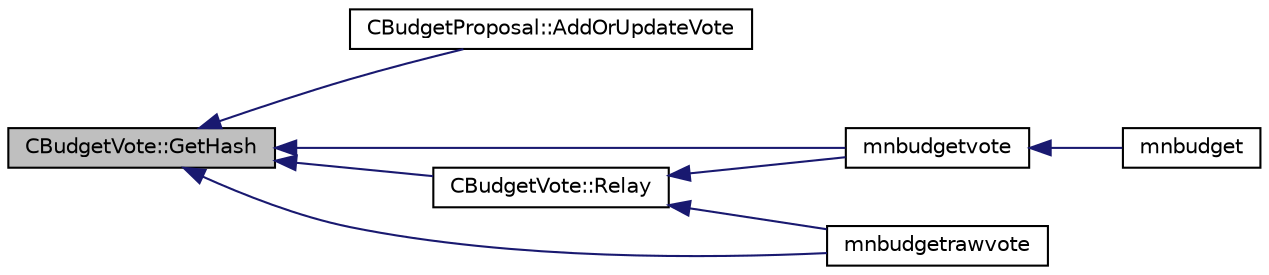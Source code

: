 digraph "CBudgetVote::GetHash"
{
  edge [fontname="Helvetica",fontsize="10",labelfontname="Helvetica",labelfontsize="10"];
  node [fontname="Helvetica",fontsize="10",shape=record];
  rankdir="LR";
  Node8 [label="CBudgetVote::GetHash",height=0.2,width=0.4,color="black", fillcolor="grey75", style="filled", fontcolor="black"];
  Node8 -> Node9 [dir="back",color="midnightblue",fontsize="10",style="solid",fontname="Helvetica"];
  Node9 [label="CBudgetProposal::AddOrUpdateVote",height=0.2,width=0.4,color="black", fillcolor="white", style="filled",URL="$class_c_budget_proposal.html#ad153df04aa541d0c06eb068d79d0cf96"];
  Node8 -> Node10 [dir="back",color="midnightblue",fontsize="10",style="solid",fontname="Helvetica"];
  Node10 [label="CBudgetVote::Relay",height=0.2,width=0.4,color="black", fillcolor="white", style="filled",URL="$class_c_budget_vote.html#a2c761ac435fa5a5da6ccbeb308350a8f"];
  Node10 -> Node11 [dir="back",color="midnightblue",fontsize="10",style="solid",fontname="Helvetica"];
  Node11 [label="mnbudgetvote",height=0.2,width=0.4,color="black", fillcolor="white", style="filled",URL="$rpcmasternode-budget_8cpp.html#a56da074ff2f33c0ef53bb451c67c0761"];
  Node11 -> Node12 [dir="back",color="midnightblue",fontsize="10",style="solid",fontname="Helvetica"];
  Node12 [label="mnbudget",height=0.2,width=0.4,color="black", fillcolor="white", style="filled",URL="$rpcmasternode-budget_8cpp.html#aeabbf924be4d2ce4bedb28a394e1fc6b"];
  Node10 -> Node13 [dir="back",color="midnightblue",fontsize="10",style="solid",fontname="Helvetica"];
  Node13 [label="mnbudgetrawvote",height=0.2,width=0.4,color="black", fillcolor="white", style="filled",URL="$rpcmasternode-budget_8cpp.html#a3ae70ddb7080492d70c053fdf06320f7"];
  Node8 -> Node11 [dir="back",color="midnightblue",fontsize="10",style="solid",fontname="Helvetica"];
  Node8 -> Node13 [dir="back",color="midnightblue",fontsize="10",style="solid",fontname="Helvetica"];
}
